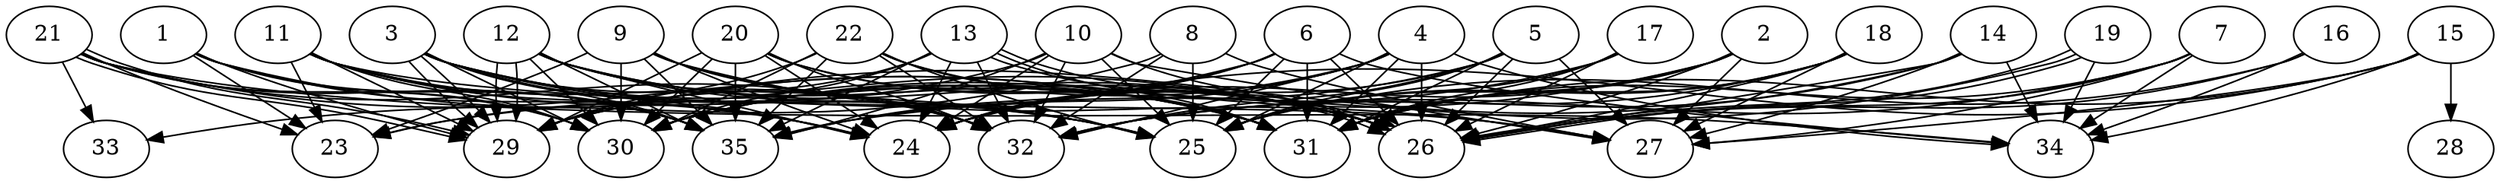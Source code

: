 // DAG automatically generated by daggen at Thu Oct  3 14:05:36 2019
// ./daggen --dot -n 35 --ccr 0.3 --fat 0.9 --regular 0.5 --density 0.9 --mindata 5242880 --maxdata 52428800 
digraph G {
  1 [size="21357227", alpha="0.04", expect_size="6407168"] 
  1 -> 23 [size ="6407168"]
  1 -> 24 [size ="6407168"]
  1 -> 26 [size ="6407168"]
  1 -> 29 [size ="6407168"]
  1 -> 30 [size ="6407168"]
  1 -> 35 [size ="6407168"]
  2 [size="104830293", alpha="0.07", expect_size="31449088"] 
  2 -> 24 [size ="31449088"]
  2 -> 25 [size ="31449088"]
  2 -> 26 [size ="31449088"]
  2 -> 27 [size ="31449088"]
  2 -> 29 [size ="31449088"]
  2 -> 31 [size ="31449088"]
  3 [size="160750933", alpha="0.05", expect_size="48225280"] 
  3 -> 24 [size ="48225280"]
  3 -> 25 [size ="48225280"]
  3 -> 26 [size ="48225280"]
  3 -> 29 [size ="48225280"]
  3 -> 29 [size ="48225280"]
  3 -> 30 [size ="48225280"]
  3 -> 31 [size ="48225280"]
  3 -> 32 [size ="48225280"]
  3 -> 35 [size ="48225280"]
  4 [size="47049387", alpha="0.20", expect_size="14114816"] 
  4 -> 24 [size ="14114816"]
  4 -> 25 [size ="14114816"]
  4 -> 26 [size ="14114816"]
  4 -> 30 [size ="14114816"]
  4 -> 31 [size ="14114816"]
  4 -> 32 [size ="14114816"]
  4 -> 34 [size ="14114816"]
  4 -> 35 [size ="14114816"]
  5 [size="79127893", alpha="0.05", expect_size="23738368"] 
  5 -> 24 [size ="23738368"]
  5 -> 25 [size ="23738368"]
  5 -> 26 [size ="23738368"]
  5 -> 27 [size ="23738368"]
  5 -> 30 [size ="23738368"]
  5 -> 31 [size ="23738368"]
  5 -> 32 [size ="23738368"]
  6 [size="162133333", alpha="0.16", expect_size="48640000"] 
  6 -> 23 [size ="48640000"]
  6 -> 24 [size ="48640000"]
  6 -> 25 [size ="48640000"]
  6 -> 26 [size ="48640000"]
  6 -> 31 [size ="48640000"]
  6 -> 34 [size ="48640000"]
  6 -> 35 [size ="48640000"]
  7 [size="160488107", alpha="0.15", expect_size="48146432"] 
  7 -> 26 [size ="48146432"]
  7 -> 27 [size ="48146432"]
  7 -> 31 [size ="48146432"]
  7 -> 32 [size ="48146432"]
  7 -> 34 [size ="48146432"]
  8 [size="37266773", alpha="0.10", expect_size="11180032"] 
  8 -> 25 [size ="11180032"]
  8 -> 27 [size ="11180032"]
  8 -> 32 [size ="11180032"]
  8 -> 33 [size ="11180032"]
  9 [size="49220267", alpha="0.16", expect_size="14766080"] 
  9 -> 23 [size ="14766080"]
  9 -> 24 [size ="14766080"]
  9 -> 25 [size ="14766080"]
  9 -> 27 [size ="14766080"]
  9 -> 30 [size ="14766080"]
  9 -> 32 [size ="14766080"]
  9 -> 35 [size ="14766080"]
  10 [size="18223787", alpha="0.05", expect_size="5467136"] 
  10 -> 23 [size ="5467136"]
  10 -> 24 [size ="5467136"]
  10 -> 25 [size ="5467136"]
  10 -> 26 [size ="5467136"]
  10 -> 27 [size ="5467136"]
  10 -> 32 [size ="5467136"]
  10 -> 35 [size ="5467136"]
  11 [size="75915947", alpha="0.11", expect_size="22774784"] 
  11 -> 23 [size ="22774784"]
  11 -> 24 [size ="22774784"]
  11 -> 25 [size ="22774784"]
  11 -> 27 [size ="22774784"]
  11 -> 29 [size ="22774784"]
  11 -> 30 [size ="22774784"]
  11 -> 32 [size ="22774784"]
  11 -> 35 [size ="22774784"]
  12 [size="110643200", alpha="0.02", expect_size="33192960"] 
  12 -> 24 [size ="33192960"]
  12 -> 25 [size ="33192960"]
  12 -> 26 [size ="33192960"]
  12 -> 29 [size ="33192960"]
  12 -> 29 [size ="33192960"]
  12 -> 30 [size ="33192960"]
  12 -> 31 [size ="33192960"]
  12 -> 32 [size ="33192960"]
  12 -> 35 [size ="33192960"]
  13 [size="162874027", alpha="0.20", expect_size="48862208"] 
  13 -> 24 [size ="48862208"]
  13 -> 26 [size ="48862208"]
  13 -> 26 [size ="48862208"]
  13 -> 29 [size ="48862208"]
  13 -> 30 [size ="48862208"]
  13 -> 31 [size ="48862208"]
  13 -> 32 [size ="48862208"]
  13 -> 35 [size ="48862208"]
  14 [size="41236480", alpha="0.11", expect_size="12370944"] 
  14 -> 26 [size ="12370944"]
  14 -> 27 [size ="12370944"]
  14 -> 29 [size ="12370944"]
  14 -> 32 [size ="12370944"]
  14 -> 34 [size ="12370944"]
  15 [size="39891627", alpha="0.10", expect_size="11967488"] 
  15 -> 24 [size ="11967488"]
  15 -> 27 [size ="11967488"]
  15 -> 28 [size ="11967488"]
  15 -> 31 [size ="11967488"]
  15 -> 34 [size ="11967488"]
  16 [size="79465813", alpha="0.15", expect_size="23839744"] 
  16 -> 25 [size ="23839744"]
  16 -> 26 [size ="23839744"]
  16 -> 34 [size ="23839744"]
  17 [size="44602027", alpha="0.15", expect_size="13380608"] 
  17 -> 25 [size ="13380608"]
  17 -> 26 [size ="13380608"]
  17 -> 30 [size ="13380608"]
  17 -> 31 [size ="13380608"]
  18 [size="166031360", alpha="0.19", expect_size="49809408"] 
  18 -> 25 [size ="49809408"]
  18 -> 26 [size ="49809408"]
  18 -> 27 [size ="49809408"]
  18 -> 31 [size ="49809408"]
  18 -> 32 [size ="49809408"]
  19 [size="88739840", alpha="0.02", expect_size="26621952"] 
  19 -> 26 [size ="26621952"]
  19 -> 26 [size ="26621952"]
  19 -> 34 [size ="26621952"]
  19 -> 35 [size ="26621952"]
  20 [size="59545600", alpha="0.18", expect_size="17863680"] 
  20 -> 24 [size ="17863680"]
  20 -> 26 [size ="17863680"]
  20 -> 29 [size ="17863680"]
  20 -> 30 [size ="17863680"]
  20 -> 31 [size ="17863680"]
  20 -> 32 [size ="17863680"]
  20 -> 35 [size ="17863680"]
  21 [size="98396160", alpha="0.15", expect_size="29518848"] 
  21 -> 23 [size ="29518848"]
  21 -> 29 [size ="29518848"]
  21 -> 29 [size ="29518848"]
  21 -> 30 [size ="29518848"]
  21 -> 31 [size ="29518848"]
  21 -> 32 [size ="29518848"]
  21 -> 33 [size ="29518848"]
  21 -> 34 [size ="29518848"]
  21 -> 35 [size ="29518848"]
  22 [size="26692267", alpha="0.03", expect_size="8007680"] 
  22 -> 25 [size ="8007680"]
  22 -> 26 [size ="8007680"]
  22 -> 29 [size ="8007680"]
  22 -> 30 [size ="8007680"]
  22 -> 31 [size ="8007680"]
  22 -> 32 [size ="8007680"]
  22 -> 35 [size ="8007680"]
  23 [size="42274133", alpha="0.09", expect_size="12682240"] 
  24 [size="40792747", alpha="0.19", expect_size="12237824"] 
  25 [size="130744320", alpha="0.17", expect_size="39223296"] 
  26 [size="51800747", alpha="0.13", expect_size="15540224"] 
  27 [size="166915413", alpha="0.08", expect_size="50074624"] 
  28 [size="124958720", alpha="0.05", expect_size="37487616"] 
  29 [size="114589013", alpha="0.06", expect_size="34376704"] 
  30 [size="126621013", alpha="0.07", expect_size="37986304"] 
  31 [size="110513493", alpha="0.15", expect_size="33154048"] 
  32 [size="70147413", alpha="0.15", expect_size="21044224"] 
  33 [size="92873387", alpha="0.14", expect_size="27862016"] 
  34 [size="164686507", alpha="0.16", expect_size="49405952"] 
  35 [size="157873493", alpha="0.01", expect_size="47362048"] 
}
